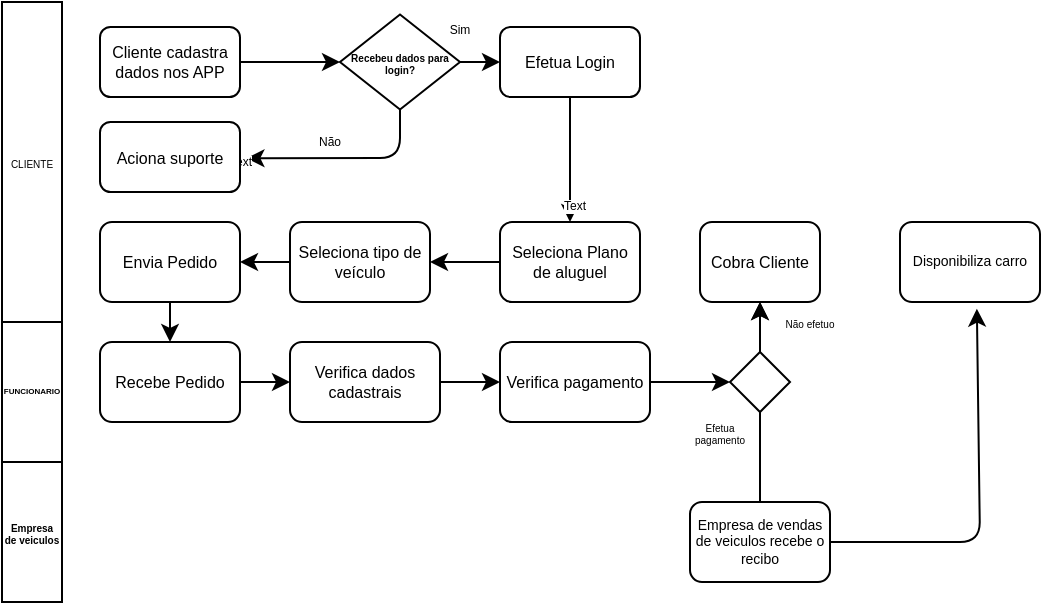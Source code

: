 <mxfile version="13.6.6" type="github">
  <diagram id="kgpKYQtTHZ0yAKxKKP6v" name="Page-1">
    <mxGraphModel dx="630" dy="1334" grid="1" gridSize="10" guides="1" tooltips="1" connect="1" arrows="1" fold="1" page="1" pageScale="1" pageWidth="700" pageHeight="1000" math="0" shadow="0">
      <root>
        <mxCell id="0" />
        <mxCell id="1" parent="0" />
        <mxCell id="VPjmuC6ASAb90eTFfgxc-6" value="" style="endArrow=classic;html=1;fontSize=8;entryX=0;entryY=0.5;entryDx=0;entryDy=0;exitX=1;exitY=0.5;exitDx=0;exitDy=0;" edge="1" parent="1" source="VPjmuC6ASAb90eTFfgxc-20" target="VPjmuC6ASAb90eTFfgxc-22">
          <mxGeometry width="50" height="50" relative="1" as="geometry">
            <mxPoint x="100" y="-15" as="sourcePoint" />
            <mxPoint x="130" y="-12.5" as="targetPoint" />
            <Array as="points" />
          </mxGeometry>
        </mxCell>
        <mxCell id="VPjmuC6ASAb90eTFfgxc-10" value="CLIENTE" style="rounded=0;whiteSpace=wrap;html=1;fontSize=5;align=center;" vertex="1" parent="1">
          <mxGeometry x="1" y="-40" width="30" height="160" as="geometry" />
        </mxCell>
        <mxCell id="VPjmuC6ASAb90eTFfgxc-11" value="FUNCIONARIO" style="rounded=0;whiteSpace=wrap;html=1;fontSize=4;fontStyle=1;" vertex="1" parent="1">
          <mxGeometry x="1" y="120" width="30" height="70" as="geometry" />
        </mxCell>
        <mxCell id="VPjmuC6ASAb90eTFfgxc-12" value="Efetua Login" style="rounded=1;whiteSpace=wrap;html=1;fontSize=8;" vertex="1" parent="1">
          <mxGeometry x="250" y="-27.5" width="70" height="35" as="geometry" />
        </mxCell>
        <mxCell id="VPjmuC6ASAb90eTFfgxc-15" value="Seleciona Plano de aluguel" style="rounded=1;whiteSpace=wrap;html=1;fontSize=8;" vertex="1" parent="1">
          <mxGeometry x="250" y="70" width="70" height="40" as="geometry" />
        </mxCell>
        <mxCell id="VPjmuC6ASAb90eTFfgxc-16" value="" style="endArrow=classic;html=1;fontSize=9;entryX=0.5;entryY=0;entryDx=0;entryDy=0;exitX=0.5;exitY=1;exitDx=0;exitDy=0;" edge="1" parent="1" source="VPjmuC6ASAb90eTFfgxc-12" target="VPjmuC6ASAb90eTFfgxc-15">
          <mxGeometry width="50" height="50" relative="1" as="geometry">
            <mxPoint x="90" y="90" as="sourcePoint" />
            <mxPoint x="140" y="40" as="targetPoint" />
          </mxGeometry>
        </mxCell>
        <mxCell id="VPjmuC6ASAb90eTFfgxc-21" value="Text" style="edgeLabel;html=1;align=center;verticalAlign=middle;resizable=0;points=[];fontSize=6;" vertex="1" connectable="0" parent="VPjmuC6ASAb90eTFfgxc-16">
          <mxGeometry x="0.725" y="2" relative="1" as="geometry">
            <mxPoint as="offset" />
          </mxGeometry>
        </mxCell>
        <mxCell id="VPjmuC6ASAb90eTFfgxc-17" value="Seleciona tipo de veículo" style="rounded=1;whiteSpace=wrap;html=1;fontSize=8;" vertex="1" parent="1">
          <mxGeometry x="145" y="70" width="70" height="40" as="geometry" />
        </mxCell>
        <mxCell id="VPjmuC6ASAb90eTFfgxc-18" value="" style="endArrow=classic;html=1;fontSize=9;entryX=1;entryY=0.5;entryDx=0;entryDy=0;exitX=0;exitY=0.5;exitDx=0;exitDy=0;" edge="1" parent="1" source="VPjmuC6ASAb90eTFfgxc-15" target="VPjmuC6ASAb90eTFfgxc-17">
          <mxGeometry width="50" height="50" relative="1" as="geometry">
            <mxPoint x="90" y="90" as="sourcePoint" />
            <mxPoint x="140" y="40" as="targetPoint" />
          </mxGeometry>
        </mxCell>
        <mxCell id="VPjmuC6ASAb90eTFfgxc-20" value="Cliente cadastra dados nos APP" style="rounded=1;whiteSpace=wrap;html=1;fontSize=8;" vertex="1" parent="1">
          <mxGeometry x="50" y="-27.5" width="70" height="35" as="geometry" />
        </mxCell>
        <mxCell id="VPjmuC6ASAb90eTFfgxc-31" style="edgeStyle=orthogonalEdgeStyle;rounded=0;orthogonalLoop=1;jettySize=auto;html=1;exitX=1;exitY=0.5;exitDx=0;exitDy=0;entryX=0;entryY=0.5;entryDx=0;entryDy=0;fontSize=6;" edge="1" parent="1" source="VPjmuC6ASAb90eTFfgxc-22" target="VPjmuC6ASAb90eTFfgxc-12">
          <mxGeometry relative="1" as="geometry">
            <Array as="points">
              <mxPoint x="220" y="-10" />
            </Array>
          </mxGeometry>
        </mxCell>
        <mxCell id="VPjmuC6ASAb90eTFfgxc-22" value="Recebeu dados para login?" style="rhombus;whiteSpace=wrap;html=1;fontSize=5;align=center;fontStyle=1" vertex="1" parent="1">
          <mxGeometry x="170" y="-33.75" width="60" height="47.5" as="geometry" />
        </mxCell>
        <mxCell id="VPjmuC6ASAb90eTFfgxc-24" value="" style="endArrow=classic;html=1;fontSize=6;exitX=0.5;exitY=1;exitDx=0;exitDy=0;entryX=1.046;entryY=0.517;entryDx=0;entryDy=0;entryPerimeter=0;" edge="1" parent="1" source="VPjmuC6ASAb90eTFfgxc-22" target="VPjmuC6ASAb90eTFfgxc-26">
          <mxGeometry width="50" height="50" relative="1" as="geometry">
            <mxPoint x="240" y="40" as="sourcePoint" />
            <mxPoint x="170" y="40" as="targetPoint" />
            <Array as="points">
              <mxPoint x="200" y="38" />
            </Array>
          </mxGeometry>
        </mxCell>
        <mxCell id="VPjmuC6ASAb90eTFfgxc-25" value="Text" style="edgeLabel;html=1;align=center;verticalAlign=middle;resizable=0;points=[];fontSize=6;" vertex="1" connectable="0" parent="VPjmuC6ASAb90eTFfgxc-24">
          <mxGeometry x="0.857" y="3" relative="1" as="geometry">
            <mxPoint x="-10.33" y="-1.09" as="offset" />
          </mxGeometry>
        </mxCell>
        <mxCell id="VPjmuC6ASAb90eTFfgxc-26" value="Aciona suporte" style="rounded=1;whiteSpace=wrap;html=1;fontSize=8;" vertex="1" parent="1">
          <mxGeometry x="50" y="20" width="70" height="35" as="geometry" />
        </mxCell>
        <mxCell id="VPjmuC6ASAb90eTFfgxc-29" value="Não" style="text;html=1;strokeColor=none;fillColor=none;align=center;verticalAlign=middle;whiteSpace=wrap;rounded=0;fontSize=6;" vertex="1" parent="1">
          <mxGeometry x="145" y="20" width="40" height="20" as="geometry" />
        </mxCell>
        <mxCell id="VPjmuC6ASAb90eTFfgxc-32" value="Sim" style="text;html=1;strokeColor=none;fillColor=none;align=center;verticalAlign=middle;whiteSpace=wrap;rounded=0;fontSize=6;" vertex="1" parent="1">
          <mxGeometry x="210" y="-36.25" width="40" height="20" as="geometry" />
        </mxCell>
        <mxCell id="VPjmuC6ASAb90eTFfgxc-33" value="Envia Pedido" style="rounded=1;whiteSpace=wrap;html=1;fontSize=8;" vertex="1" parent="1">
          <mxGeometry x="50" y="70" width="70" height="40" as="geometry" />
        </mxCell>
        <mxCell id="VPjmuC6ASAb90eTFfgxc-34" value="" style="endArrow=classic;html=1;fontSize=6;entryX=1;entryY=0.5;entryDx=0;entryDy=0;exitX=0;exitY=0.5;exitDx=0;exitDy=0;" edge="1" parent="1" source="VPjmuC6ASAb90eTFfgxc-17" target="VPjmuC6ASAb90eTFfgxc-33">
          <mxGeometry width="50" height="50" relative="1" as="geometry">
            <mxPoint x="142" y="90" as="sourcePoint" />
            <mxPoint x="160" y="30" as="targetPoint" />
          </mxGeometry>
        </mxCell>
        <mxCell id="VPjmuC6ASAb90eTFfgxc-35" value="" style="endArrow=classic;html=1;fontSize=6;exitX=0.5;exitY=1;exitDx=0;exitDy=0;" edge="1" parent="1" source="VPjmuC6ASAb90eTFfgxc-33">
          <mxGeometry width="50" height="50" relative="1" as="geometry">
            <mxPoint x="110" y="170" as="sourcePoint" />
            <mxPoint x="85" y="130" as="targetPoint" />
          </mxGeometry>
        </mxCell>
        <mxCell id="VPjmuC6ASAb90eTFfgxc-36" value="Recebe Pedido" style="rounded=1;whiteSpace=wrap;html=1;fontSize=8;align=center;" vertex="1" parent="1">
          <mxGeometry x="50" y="130" width="70" height="40" as="geometry" />
        </mxCell>
        <mxCell id="VPjmuC6ASAb90eTFfgxc-39" value="Verifica dados cadastrais" style="rounded=1;whiteSpace=wrap;html=1;fontSize=8;align=center;" vertex="1" parent="1">
          <mxGeometry x="145" y="130" width="75" height="40" as="geometry" />
        </mxCell>
        <mxCell id="VPjmuC6ASAb90eTFfgxc-40" value="Verifica pagamento" style="rounded=1;whiteSpace=wrap;html=1;fontSize=8;align=center;" vertex="1" parent="1">
          <mxGeometry x="250" y="130" width="75" height="40" as="geometry" />
        </mxCell>
        <mxCell id="VPjmuC6ASAb90eTFfgxc-41" value="" style="endArrow=classic;html=1;fontSize=4;exitX=1;exitY=0.5;exitDx=0;exitDy=0;entryX=0;entryY=0.5;entryDx=0;entryDy=0;" edge="1" parent="1" source="VPjmuC6ASAb90eTFfgxc-36" target="VPjmuC6ASAb90eTFfgxc-39">
          <mxGeometry width="50" height="50" relative="1" as="geometry">
            <mxPoint x="100" y="260" as="sourcePoint" />
            <mxPoint x="140" y="150" as="targetPoint" />
          </mxGeometry>
        </mxCell>
        <mxCell id="VPjmuC6ASAb90eTFfgxc-42" value="" style="endArrow=classic;html=1;fontSize=4;entryX=0;entryY=0.5;entryDx=0;entryDy=0;exitX=1;exitY=0.5;exitDx=0;exitDy=0;" edge="1" parent="1" source="VPjmuC6ASAb90eTFfgxc-39" target="VPjmuC6ASAb90eTFfgxc-40">
          <mxGeometry width="50" height="50" relative="1" as="geometry">
            <mxPoint x="130" y="270" as="sourcePoint" />
            <mxPoint x="180" y="220" as="targetPoint" />
          </mxGeometry>
        </mxCell>
        <mxCell id="VPjmuC6ASAb90eTFfgxc-43" value="Cobra Cliente" style="rounded=1;whiteSpace=wrap;html=1;fontSize=8;align=center;" vertex="1" parent="1">
          <mxGeometry x="350" y="70" width="60" height="40" as="geometry" />
        </mxCell>
        <mxCell id="VPjmuC6ASAb90eTFfgxc-52" value="" style="edgeStyle=orthogonalEdgeStyle;rounded=0;orthogonalLoop=1;jettySize=auto;html=1;fontSize=5;" edge="1" parent="1" source="VPjmuC6ASAb90eTFfgxc-46" target="VPjmuC6ASAb90eTFfgxc-43">
          <mxGeometry relative="1" as="geometry" />
        </mxCell>
        <mxCell id="VPjmuC6ASAb90eTFfgxc-46" value="" style="rhombus;whiteSpace=wrap;html=1;fontSize=5;align=center;" vertex="1" parent="1">
          <mxGeometry x="365" y="135" width="30" height="30" as="geometry" />
        </mxCell>
        <mxCell id="VPjmuC6ASAb90eTFfgxc-48" value="" style="endArrow=classic;html=1;fontSize=5;entryX=0;entryY=0.5;entryDx=0;entryDy=0;" edge="1" parent="1" source="VPjmuC6ASAb90eTFfgxc-40" target="VPjmuC6ASAb90eTFfgxc-46">
          <mxGeometry width="50" height="50" relative="1" as="geometry">
            <mxPoint x="190" y="120" as="sourcePoint" />
            <mxPoint x="240" y="70" as="targetPoint" />
          </mxGeometry>
        </mxCell>
        <mxCell id="VPjmuC6ASAb90eTFfgxc-50" value="" style="endArrow=classic;html=1;fontSize=5;entryX=0.5;entryY=1;entryDx=0;entryDy=0;" edge="1" parent="1" target="VPjmuC6ASAb90eTFfgxc-43">
          <mxGeometry width="50" height="50" relative="1" as="geometry">
            <mxPoint x="380" y="120" as="sourcePoint" />
            <mxPoint x="240" y="50" as="targetPoint" />
          </mxGeometry>
        </mxCell>
        <mxCell id="VPjmuC6ASAb90eTFfgxc-53" value="Não efetuo" style="text;html=1;strokeColor=none;fillColor=none;align=center;verticalAlign=middle;whiteSpace=wrap;rounded=0;fontSize=5;" vertex="1" parent="1">
          <mxGeometry x="385" y="110" width="40" height="20" as="geometry" />
        </mxCell>
        <mxCell id="VPjmuC6ASAb90eTFfgxc-58" value="Efetua pagamento" style="text;html=1;strokeColor=none;fillColor=none;align=center;verticalAlign=middle;whiteSpace=wrap;rounded=0;fontSize=5;" vertex="1" parent="1">
          <mxGeometry x="340" y="165" width="40" height="20" as="geometry" />
        </mxCell>
        <mxCell id="VPjmuC6ASAb90eTFfgxc-59" value="" style="endArrow=classic;html=1;fontSize=5;exitX=1;exitY=0;exitDx=0;exitDy=0;" edge="1" parent="1" source="VPjmuC6ASAb90eTFfgxc-58">
          <mxGeometry width="50" height="50" relative="1" as="geometry">
            <mxPoint x="190" y="230" as="sourcePoint" />
            <mxPoint x="380" y="220" as="targetPoint" />
          </mxGeometry>
        </mxCell>
        <mxCell id="VPjmuC6ASAb90eTFfgxc-60" value="Empresa de vendas de veiculos recebe o recibo" style="rounded=1;whiteSpace=wrap;html=1;fontSize=7;align=center;" vertex="1" parent="1">
          <mxGeometry x="345" y="210" width="70" height="40" as="geometry" />
        </mxCell>
        <mxCell id="VPjmuC6ASAb90eTFfgxc-61" value="Disponibiliza carro" style="rounded=1;whiteSpace=wrap;html=1;fontSize=7;align=center;" vertex="1" parent="1">
          <mxGeometry x="450" y="70" width="70" height="40" as="geometry" />
        </mxCell>
        <mxCell id="VPjmuC6ASAb90eTFfgxc-62" value="" style="endArrow=classic;html=1;fontSize=7;entryX=0.549;entryY=1.083;entryDx=0;entryDy=0;exitX=1;exitY=0.5;exitDx=0;exitDy=0;entryPerimeter=0;" edge="1" parent="1" source="VPjmuC6ASAb90eTFfgxc-60" target="VPjmuC6ASAb90eTFfgxc-61">
          <mxGeometry width="50" height="50" relative="1" as="geometry">
            <mxPoint x="420" y="230" as="sourcePoint" />
            <mxPoint x="240" y="210" as="targetPoint" />
            <Array as="points">
              <mxPoint x="490" y="230" />
            </Array>
          </mxGeometry>
        </mxCell>
        <mxCell id="VPjmuC6ASAb90eTFfgxc-63" value="Empresa de veiculos" style="rounded=0;whiteSpace=wrap;html=1;fontSize=5;fontStyle=1;" vertex="1" parent="1">
          <mxGeometry x="1" y="190" width="30" height="70" as="geometry" />
        </mxCell>
      </root>
    </mxGraphModel>
  </diagram>
</mxfile>
